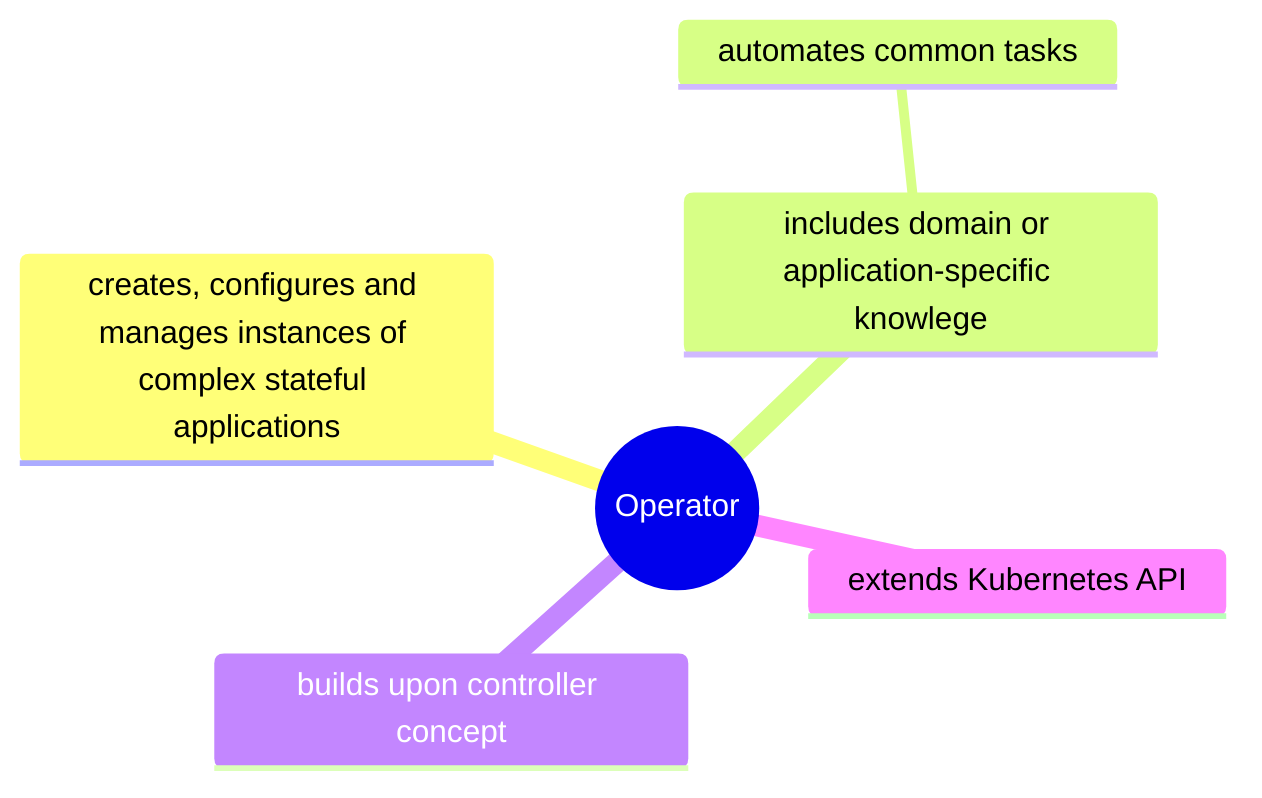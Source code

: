 mindmap
  root((Operator))
    creates, configures and manages instances of complex stateful applications

    includes domain or application-specific knowlege
      automates common tasks

    builds upon controller concept

    extends Kubernetes API
